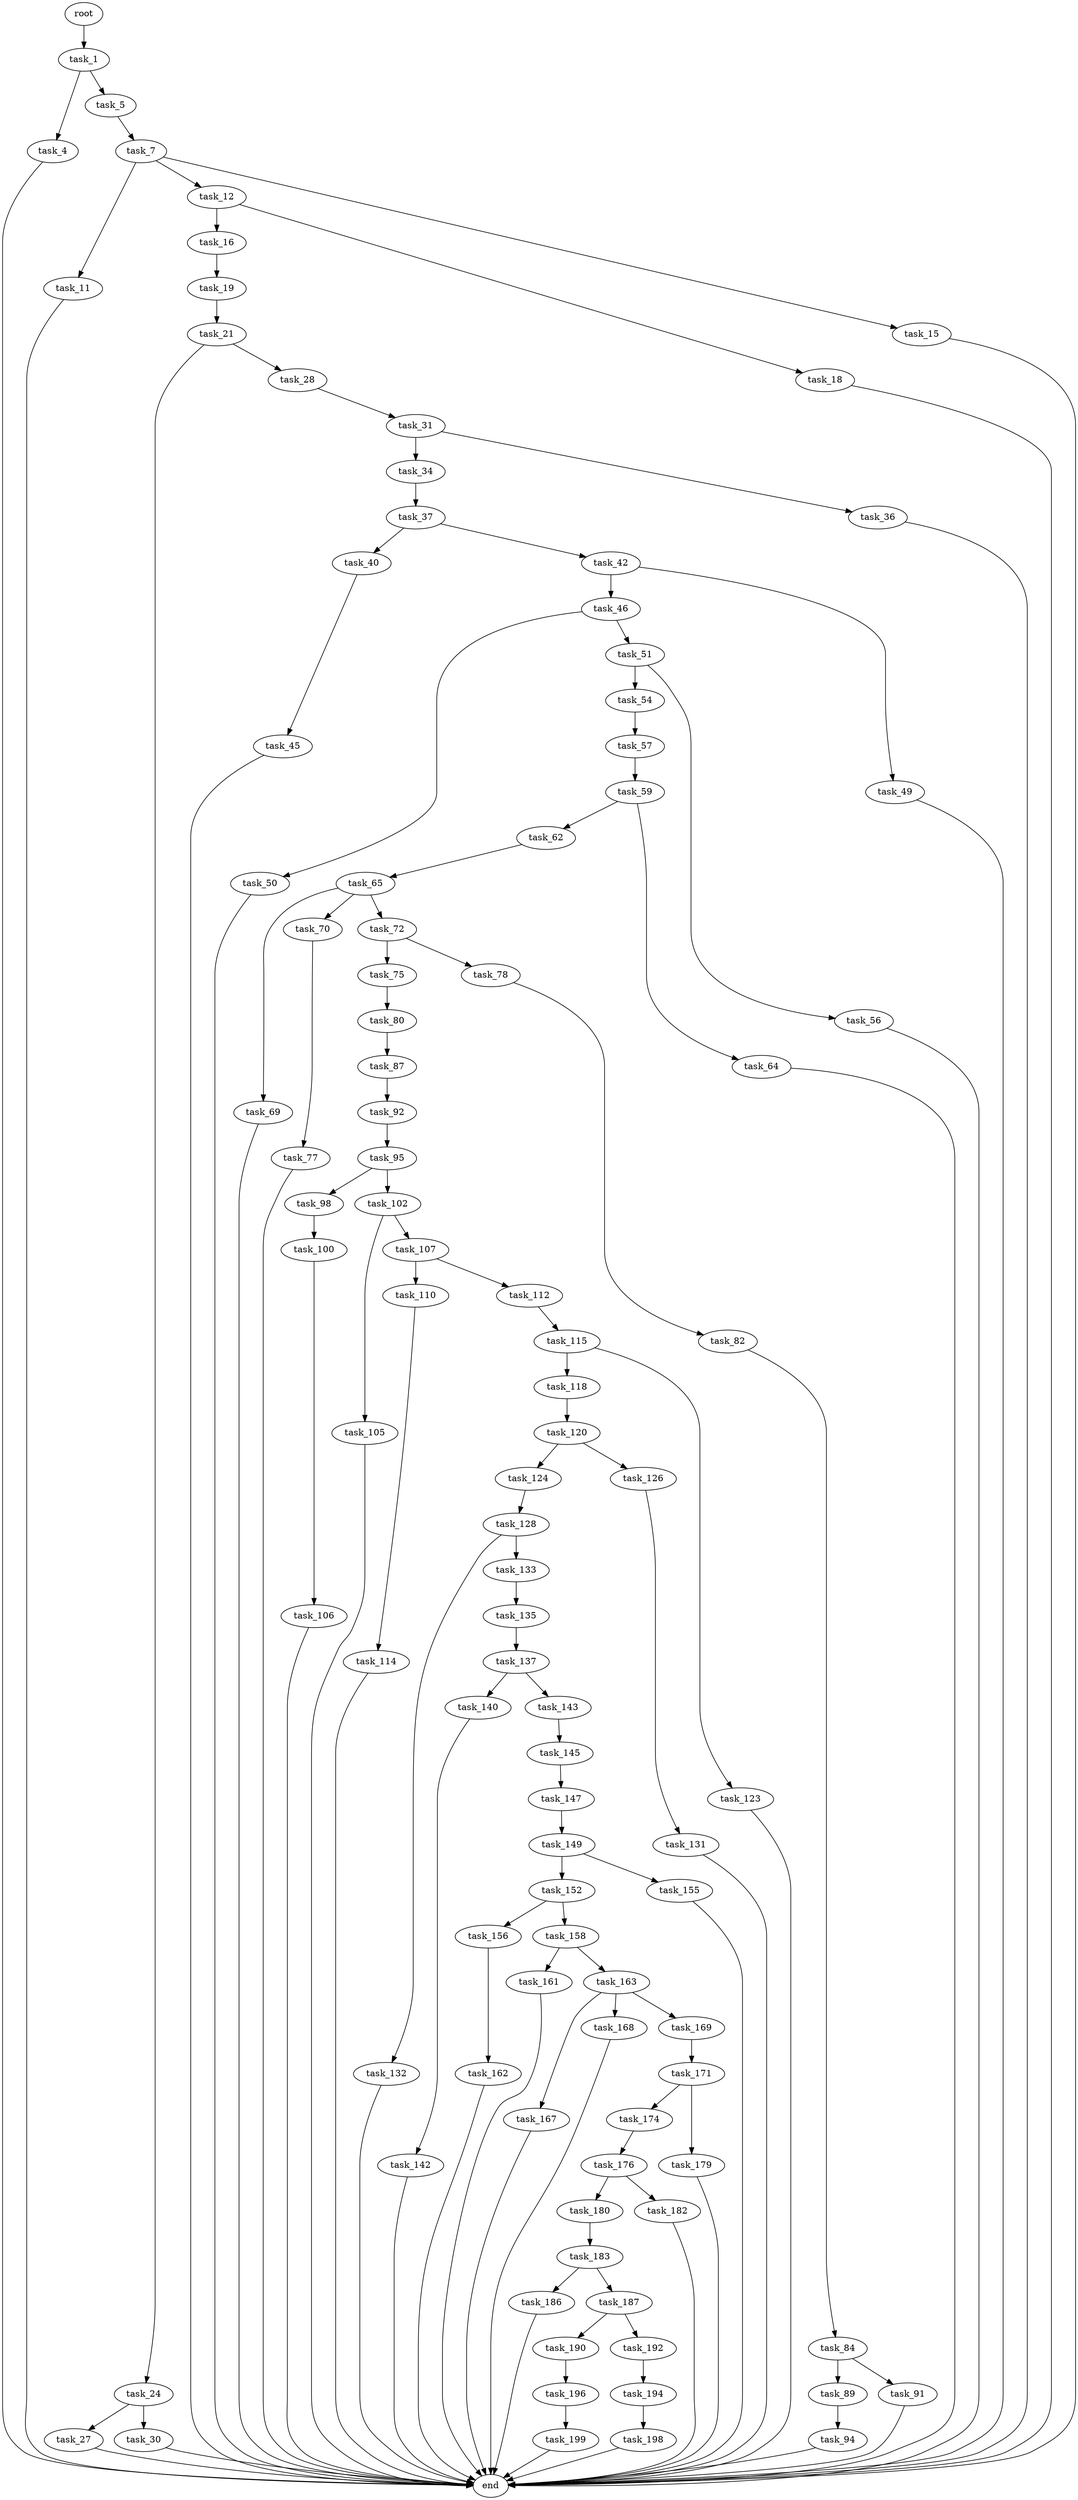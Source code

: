 digraph G {
  root [size="0.000000"];
  task_1 [size="782757789696.000000"];
  task_4 [size="707834061584.000000"];
  task_5 [size="203386807820.000000"];
  end [size="0.000000"];
  task_7 [size="368293445632.000000"];
  task_11 [size="288684632610.000000"];
  task_12 [size="32062310565.000000"];
  task_15 [size="134217728000.000000"];
  task_16 [size="772954538886.000000"];
  task_18 [size="28991029248.000000"];
  task_19 [size="1073741824000.000000"];
  task_21 [size="28991029248.000000"];
  task_24 [size="11176917398.000000"];
  task_28 [size="6948272281.000000"];
  task_27 [size="3984578906.000000"];
  task_30 [size="816222179.000000"];
  task_31 [size="549755813888.000000"];
  task_34 [size="17214074966.000000"];
  task_36 [size="549755813888.000000"];
  task_37 [size="1188182244.000000"];
  task_40 [size="1416019546556.000000"];
  task_42 [size="32495121615.000000"];
  task_45 [size="156373291392.000000"];
  task_46 [size="66170219377.000000"];
  task_49 [size="104917177637.000000"];
  task_50 [size="3871749552.000000"];
  task_51 [size="1834171314.000000"];
  task_54 [size="368293445632.000000"];
  task_56 [size="45108108003.000000"];
  task_57 [size="30741517023.000000"];
  task_59 [size="99125953898.000000"];
  task_62 [size="13594456294.000000"];
  task_64 [size="88755862932.000000"];
  task_65 [size="368721547215.000000"];
  task_69 [size="257321832650.000000"];
  task_70 [size="4759296116.000000"];
  task_72 [size="587643194099.000000"];
  task_77 [size="782757789696.000000"];
  task_75 [size="22698541315.000000"];
  task_78 [size="31908782007.000000"];
  task_80 [size="54894603083.000000"];
  task_82 [size="23925168471.000000"];
  task_87 [size="127521696060.000000"];
  task_84 [size="4636579963.000000"];
  task_89 [size="549755813888.000000"];
  task_91 [size="16547706577.000000"];
  task_92 [size="18309551650.000000"];
  task_94 [size="31030592752.000000"];
  task_95 [size="477373264198.000000"];
  task_98 [size="628171226903.000000"];
  task_102 [size="18949497474.000000"];
  task_100 [size="728623713012.000000"];
  task_106 [size="782757789696.000000"];
  task_105 [size="22989134772.000000"];
  task_107 [size="368939211626.000000"];
  task_110 [size="16905090704.000000"];
  task_112 [size="134217728000.000000"];
  task_114 [size="131397142152.000000"];
  task_115 [size="105782560303.000000"];
  task_118 [size="197949375144.000000"];
  task_123 [size="7502958873.000000"];
  task_120 [size="30103628679.000000"];
  task_124 [size="40367113966.000000"];
  task_126 [size="849934230.000000"];
  task_128 [size="28991029248.000000"];
  task_131 [size="48866900278.000000"];
  task_132 [size="310174697234.000000"];
  task_133 [size="82836539376.000000"];
  task_135 [size="549755813888.000000"];
  task_137 [size="932661490.000000"];
  task_140 [size="9406205295.000000"];
  task_143 [size="22849575116.000000"];
  task_142 [size="782757789696.000000"];
  task_145 [size="1459023349.000000"];
  task_147 [size="782757789696.000000"];
  task_149 [size="63498775140.000000"];
  task_152 [size="1073741824000.000000"];
  task_155 [size="134217728000.000000"];
  task_156 [size="22948361088.000000"];
  task_158 [size="612762237464.000000"];
  task_162 [size="8589934592.000000"];
  task_161 [size="368293445632.000000"];
  task_163 [size="68719476736.000000"];
  task_167 [size="231928233984.000000"];
  task_168 [size="549755813888.000000"];
  task_169 [size="8589934592.000000"];
  task_171 [size="1266686254052.000000"];
  task_174 [size="9620174858.000000"];
  task_179 [size="264056066196.000000"];
  task_176 [size="28991029248.000000"];
  task_180 [size="262099440265.000000"];
  task_182 [size="1073741824000.000000"];
  task_183 [size="41685709186.000000"];
  task_186 [size="39546377748.000000"];
  task_187 [size="34511268909.000000"];
  task_190 [size="231928233984.000000"];
  task_192 [size="32725416534.000000"];
  task_196 [size="488732140892.000000"];
  task_194 [size="123971148066.000000"];
  task_198 [size="1073741824000.000000"];
  task_199 [size="80083029360.000000"];

  root -> task_1 [size="1.000000"];
  task_1 -> task_4 [size="679477248.000000"];
  task_1 -> task_5 [size="679477248.000000"];
  task_4 -> end [size="1.000000"];
  task_5 -> task_7 [size="411041792.000000"];
  task_7 -> task_11 [size="411041792.000000"];
  task_7 -> task_12 [size="411041792.000000"];
  task_7 -> task_15 [size="411041792.000000"];
  task_11 -> end [size="1.000000"];
  task_12 -> task_16 [size="679477248.000000"];
  task_12 -> task_18 [size="679477248.000000"];
  task_15 -> end [size="1.000000"];
  task_16 -> task_19 [size="838860800.000000"];
  task_18 -> end [size="1.000000"];
  task_19 -> task_21 [size="838860800.000000"];
  task_21 -> task_24 [size="75497472.000000"];
  task_21 -> task_28 [size="75497472.000000"];
  task_24 -> task_27 [size="209715200.000000"];
  task_24 -> task_30 [size="209715200.000000"];
  task_28 -> task_31 [size="838860800.000000"];
  task_27 -> end [size="1.000000"];
  task_30 -> end [size="1.000000"];
  task_31 -> task_34 [size="536870912.000000"];
  task_31 -> task_36 [size="536870912.000000"];
  task_34 -> task_37 [size="75497472.000000"];
  task_36 -> end [size="1.000000"];
  task_37 -> task_40 [size="134217728.000000"];
  task_37 -> task_42 [size="134217728.000000"];
  task_40 -> task_45 [size="838860800.000000"];
  task_42 -> task_46 [size="75497472.000000"];
  task_42 -> task_49 [size="75497472.000000"];
  task_45 -> end [size="1.000000"];
  task_46 -> task_50 [size="75497472.000000"];
  task_46 -> task_51 [size="75497472.000000"];
  task_49 -> end [size="1.000000"];
  task_50 -> end [size="1.000000"];
  task_51 -> task_54 [size="75497472.000000"];
  task_51 -> task_56 [size="75497472.000000"];
  task_54 -> task_57 [size="411041792.000000"];
  task_56 -> end [size="1.000000"];
  task_57 -> task_59 [size="33554432.000000"];
  task_59 -> task_62 [size="75497472.000000"];
  task_59 -> task_64 [size="75497472.000000"];
  task_62 -> task_65 [size="301989888.000000"];
  task_64 -> end [size="1.000000"];
  task_65 -> task_69 [size="301989888.000000"];
  task_65 -> task_70 [size="301989888.000000"];
  task_65 -> task_72 [size="301989888.000000"];
  task_69 -> end [size="1.000000"];
  task_70 -> task_77 [size="75497472.000000"];
  task_72 -> task_75 [size="838860800.000000"];
  task_72 -> task_78 [size="838860800.000000"];
  task_77 -> end [size="1.000000"];
  task_75 -> task_80 [size="411041792.000000"];
  task_78 -> task_82 [size="33554432.000000"];
  task_80 -> task_87 [size="209715200.000000"];
  task_82 -> task_84 [size="411041792.000000"];
  task_87 -> task_92 [size="134217728.000000"];
  task_84 -> task_89 [size="134217728.000000"];
  task_84 -> task_91 [size="134217728.000000"];
  task_89 -> task_94 [size="536870912.000000"];
  task_91 -> end [size="1.000000"];
  task_92 -> task_95 [size="33554432.000000"];
  task_94 -> end [size="1.000000"];
  task_95 -> task_98 [size="411041792.000000"];
  task_95 -> task_102 [size="411041792.000000"];
  task_98 -> task_100 [size="679477248.000000"];
  task_102 -> task_105 [size="411041792.000000"];
  task_102 -> task_107 [size="411041792.000000"];
  task_100 -> task_106 [size="536870912.000000"];
  task_106 -> end [size="1.000000"];
  task_105 -> end [size="1.000000"];
  task_107 -> task_110 [size="301989888.000000"];
  task_107 -> task_112 [size="301989888.000000"];
  task_110 -> task_114 [size="411041792.000000"];
  task_112 -> task_115 [size="209715200.000000"];
  task_114 -> end [size="1.000000"];
  task_115 -> task_118 [size="301989888.000000"];
  task_115 -> task_123 [size="301989888.000000"];
  task_118 -> task_120 [size="134217728.000000"];
  task_123 -> end [size="1.000000"];
  task_120 -> task_124 [size="679477248.000000"];
  task_120 -> task_126 [size="679477248.000000"];
  task_124 -> task_128 [size="838860800.000000"];
  task_126 -> task_131 [size="33554432.000000"];
  task_128 -> task_132 [size="75497472.000000"];
  task_128 -> task_133 [size="75497472.000000"];
  task_131 -> end [size="1.000000"];
  task_132 -> end [size="1.000000"];
  task_133 -> task_135 [size="134217728.000000"];
  task_135 -> task_137 [size="536870912.000000"];
  task_137 -> task_140 [size="33554432.000000"];
  task_137 -> task_143 [size="33554432.000000"];
  task_140 -> task_142 [size="33554432.000000"];
  task_143 -> task_145 [size="411041792.000000"];
  task_142 -> end [size="1.000000"];
  task_145 -> task_147 [size="33554432.000000"];
  task_147 -> task_149 [size="679477248.000000"];
  task_149 -> task_152 [size="134217728.000000"];
  task_149 -> task_155 [size="134217728.000000"];
  task_152 -> task_156 [size="838860800.000000"];
  task_152 -> task_158 [size="838860800.000000"];
  task_155 -> end [size="1.000000"];
  task_156 -> task_162 [size="411041792.000000"];
  task_158 -> task_161 [size="536870912.000000"];
  task_158 -> task_163 [size="536870912.000000"];
  task_162 -> end [size="1.000000"];
  task_161 -> end [size="1.000000"];
  task_163 -> task_167 [size="134217728.000000"];
  task_163 -> task_168 [size="134217728.000000"];
  task_163 -> task_169 [size="134217728.000000"];
  task_167 -> end [size="1.000000"];
  task_168 -> end [size="1.000000"];
  task_169 -> task_171 [size="33554432.000000"];
  task_171 -> task_174 [size="838860800.000000"];
  task_171 -> task_179 [size="838860800.000000"];
  task_174 -> task_176 [size="33554432.000000"];
  task_179 -> end [size="1.000000"];
  task_176 -> task_180 [size="75497472.000000"];
  task_176 -> task_182 [size="75497472.000000"];
  task_180 -> task_183 [size="301989888.000000"];
  task_182 -> end [size="1.000000"];
  task_183 -> task_186 [size="33554432.000000"];
  task_183 -> task_187 [size="33554432.000000"];
  task_186 -> end [size="1.000000"];
  task_187 -> task_190 [size="838860800.000000"];
  task_187 -> task_192 [size="838860800.000000"];
  task_190 -> task_196 [size="301989888.000000"];
  task_192 -> task_194 [size="75497472.000000"];
  task_196 -> task_199 [size="411041792.000000"];
  task_194 -> task_198 [size="301989888.000000"];
  task_198 -> end [size="1.000000"];
  task_199 -> end [size="1.000000"];
}
